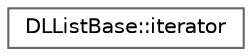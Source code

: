 digraph "Graphical Class Hierarchy"
{
 // LATEX_PDF_SIZE
  bgcolor="transparent";
  edge [fontname=Helvetica,fontsize=10,labelfontname=Helvetica,labelfontsize=10];
  node [fontname=Helvetica,fontsize=10,shape=box,height=0.2,width=0.4];
  rankdir="LR";
  Node0 [id="Node000000",label="DLListBase::iterator",height=0.2,width=0.4,color="grey40", fillcolor="white", style="filled",URL="$classFoam_1_1DLListBase_1_1iterator.html",tooltip=" "];
}
